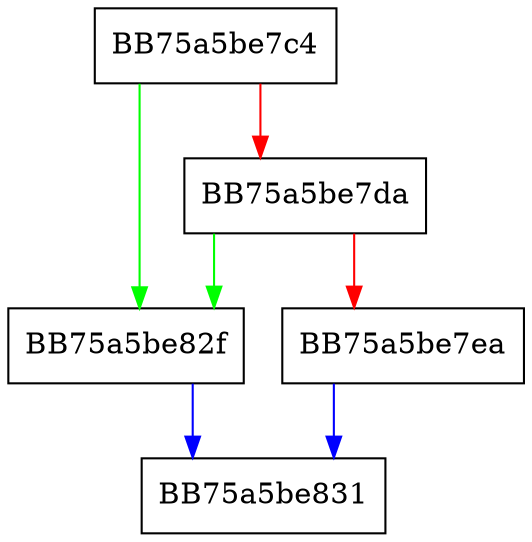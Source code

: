 digraph open {
  node [shape="box"];
  graph [splines=ortho];
  BB75a5be7c4 -> BB75a5be82f [color="green"];
  BB75a5be7c4 -> BB75a5be7da [color="red"];
  BB75a5be7da -> BB75a5be82f [color="green"];
  BB75a5be7da -> BB75a5be7ea [color="red"];
  BB75a5be7ea -> BB75a5be831 [color="blue"];
  BB75a5be82f -> BB75a5be831 [color="blue"];
}